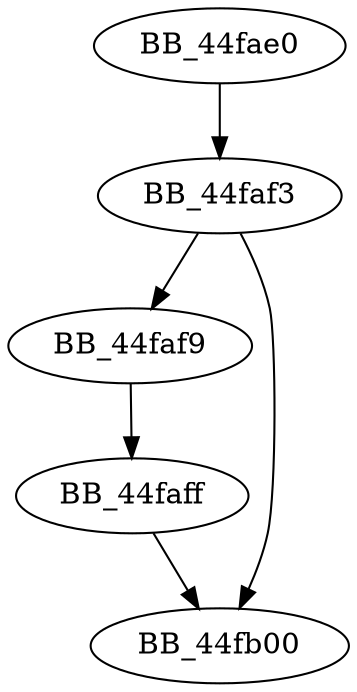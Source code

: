 DiGraph sub_44FAE0{
BB_44fae0->BB_44faf3
BB_44faf3->BB_44faf9
BB_44faf3->BB_44fb00
BB_44faf9->BB_44faff
BB_44faff->BB_44fb00
}
